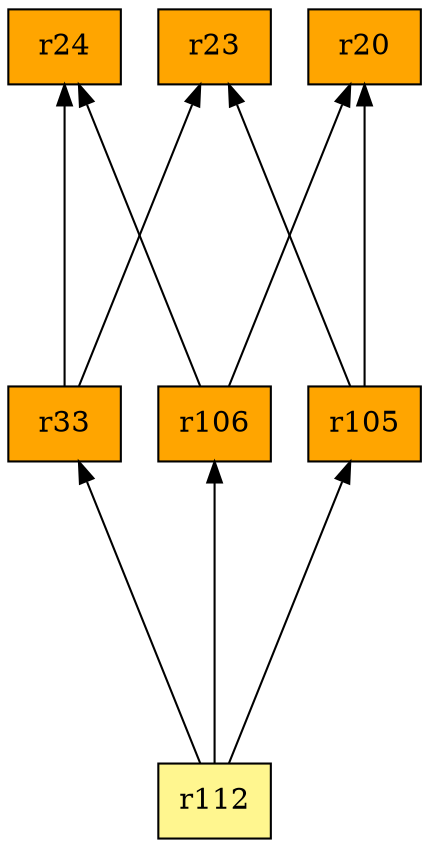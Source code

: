 digraph G {
rankdir=BT;ranksep="2.0";
"r106" [shape=record,fillcolor=orange,style=filled,label="{r106}"];
"r24" [shape=record,fillcolor=orange,style=filled,label="{r24}"];
"r23" [shape=record,fillcolor=orange,style=filled,label="{r23}"];
"r105" [shape=record,fillcolor=orange,style=filled,label="{r105}"];
"r33" [shape=record,fillcolor=orange,style=filled,label="{r33}"];
"r20" [shape=record,fillcolor=orange,style=filled,label="{r20}"];
"r112" [shape=record,fillcolor=khaki1,style=filled,label="{r112}"];
"r106" -> "r20"
"r106" -> "r24"
"r105" -> "r20"
"r105" -> "r23"
"r33" -> "r24"
"r33" -> "r23"
"r112" -> "r106"
"r112" -> "r105"
"r112" -> "r33"
}
